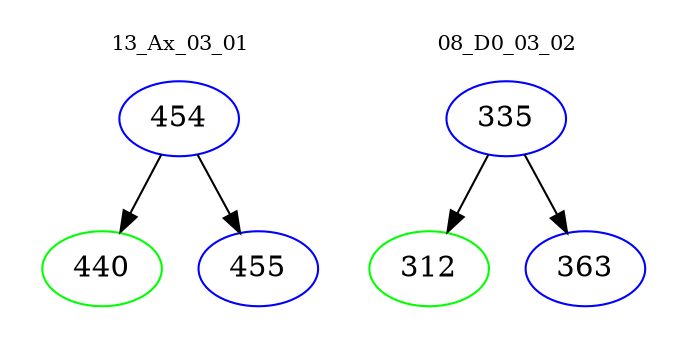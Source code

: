 digraph{
subgraph cluster_0 {
color = white
label = "13_Ax_03_01";
fontsize=10;
T0_454 [label="454", color="blue"]
T0_454 -> T0_440 [color="black"]
T0_440 [label="440", color="green"]
T0_454 -> T0_455 [color="black"]
T0_455 [label="455", color="blue"]
}
subgraph cluster_1 {
color = white
label = "08_D0_03_02";
fontsize=10;
T1_335 [label="335", color="blue"]
T1_335 -> T1_312 [color="black"]
T1_312 [label="312", color="green"]
T1_335 -> T1_363 [color="black"]
T1_363 [label="363", color="blue"]
}
}
